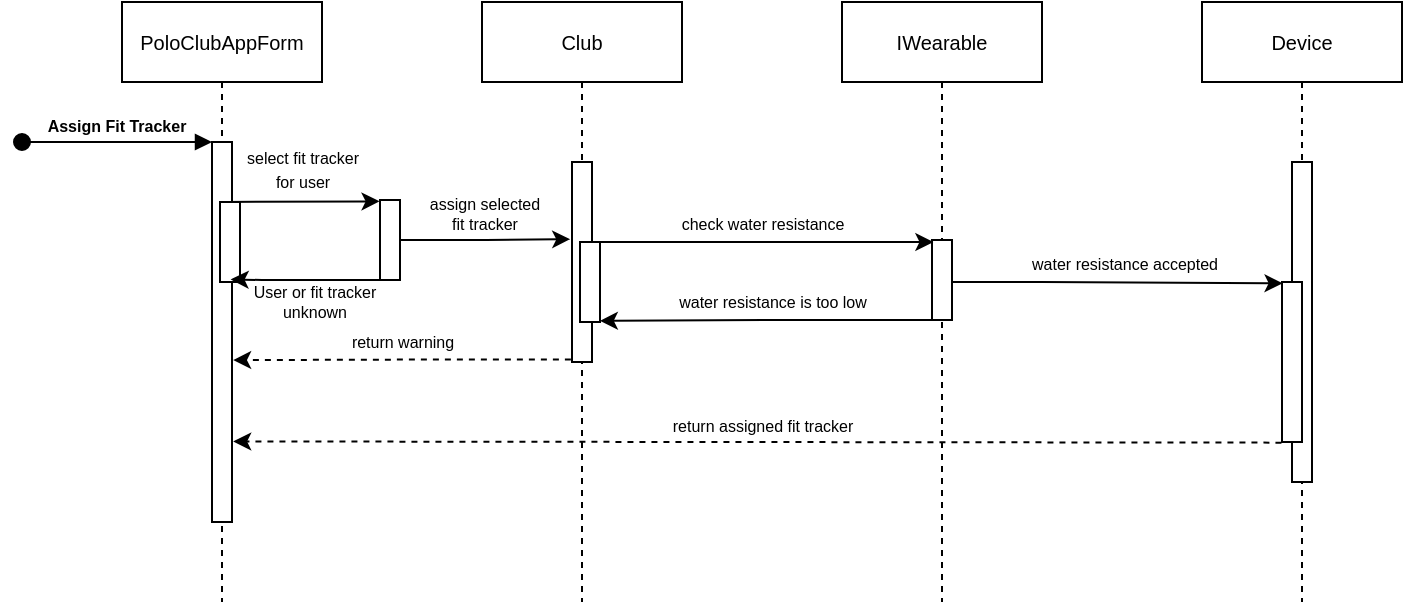 <mxfile version="17.4.0" type="device" pages="3"><diagram id="kgpKYQtTHZ0yAKxKKP6v" name="assign_fit_tracker"><mxGraphModel dx="716" dy="383" grid="1" gridSize="10" guides="1" tooltips="1" connect="1" arrows="1" fold="1" page="1" pageScale="1" pageWidth="850" pageHeight="1100" math="0" shadow="0"><root><mxCell id="0"/><mxCell id="1" parent="0"/><mxCell id="gGYZm13FPKgIgu2Vc9UX-5" value="" style="endArrow=classic;html=1;rounded=0;fontSize=10;entryX=-0.023;entryY=0.017;entryDx=0;entryDy=0;entryPerimeter=0;" parent="1" target="3nuBFxr9cyL0pnOWT2aG-4" edge="1"><mxGeometry width="50" height="50" relative="1" as="geometry"><mxPoint x="170" y="180" as="sourcePoint"/><mxPoint x="230" y="180" as="targetPoint"/></mxGeometry></mxCell><mxCell id="gGYZm13FPKgIgu2Vc9UX-8" value="&lt;font style=&quot;font-size: 8px&quot;&gt;select fit tracker&lt;br&gt;for user&lt;/font&gt;" style="edgeLabel;html=1;align=center;verticalAlign=middle;resizable=0;points=[];fontSize=10;" parent="gGYZm13FPKgIgu2Vc9UX-5" vertex="1" connectable="0"><mxGeometry x="-0.211" y="-2" relative="1" as="geometry"><mxPoint x="9" y="-19" as="offset"/></mxGeometry></mxCell><mxCell id="3nuBFxr9cyL0pnOWT2aG-1" value="PoloClubAppForm" style="shape=umlLifeline;perimeter=lifelinePerimeter;container=1;collapsible=0;recursiveResize=0;rounded=0;shadow=0;strokeWidth=1;fontSize=10;" parent="1" vertex="1"><mxGeometry x="120" y="80" width="100" height="300" as="geometry"/></mxCell><mxCell id="3nuBFxr9cyL0pnOWT2aG-2" value="" style="points=[];perimeter=orthogonalPerimeter;rounded=0;shadow=0;strokeWidth=1;" parent="3nuBFxr9cyL0pnOWT2aG-1" vertex="1"><mxGeometry x="45" y="70" width="10" height="190" as="geometry"/></mxCell><mxCell id="3nuBFxr9cyL0pnOWT2aG-3" value="Assign Fit Tracker" style="verticalAlign=bottom;startArrow=oval;endArrow=block;startSize=8;shadow=0;strokeWidth=1;fontSize=8;fontStyle=1" parent="3nuBFxr9cyL0pnOWT2aG-1" target="3nuBFxr9cyL0pnOWT2aG-2" edge="1"><mxGeometry relative="1" as="geometry"><mxPoint x="-50" y="70" as="sourcePoint"/></mxGeometry></mxCell><mxCell id="gGYZm13FPKgIgu2Vc9UX-11" value="" style="points=[];perimeter=orthogonalPerimeter;rounded=0;shadow=0;strokeWidth=1;" parent="3nuBFxr9cyL0pnOWT2aG-1" vertex="1"><mxGeometry x="49" y="100" width="10" height="40" as="geometry"/></mxCell><mxCell id="3nuBFxr9cyL0pnOWT2aG-5" value="Club" style="shape=umlLifeline;perimeter=lifelinePerimeter;container=1;collapsible=0;recursiveResize=0;rounded=0;shadow=0;strokeWidth=1;fontSize=10;" parent="1" vertex="1"><mxGeometry x="300" y="80" width="100" height="300" as="geometry"/></mxCell><mxCell id="3nuBFxr9cyL0pnOWT2aG-6" value="" style="points=[];perimeter=orthogonalPerimeter;rounded=0;shadow=0;strokeWidth=1;" parent="3nuBFxr9cyL0pnOWT2aG-5" vertex="1"><mxGeometry x="45" y="80" width="10" height="100" as="geometry"/></mxCell><mxCell id="gGYZm13FPKgIgu2Vc9UX-12" value="" style="points=[];perimeter=orthogonalPerimeter;rounded=0;shadow=0;strokeWidth=1;" parent="3nuBFxr9cyL0pnOWT2aG-5" vertex="1"><mxGeometry x="49" y="120" width="10" height="40" as="geometry"/></mxCell><mxCell id="gGYZm13FPKgIgu2Vc9UX-1" value="IWearable" style="shape=umlLifeline;perimeter=lifelinePerimeter;container=1;collapsible=0;recursiveResize=0;rounded=0;shadow=0;strokeWidth=1;fontSize=10;" parent="1" vertex="1"><mxGeometry x="480" y="80" width="100" height="300" as="geometry"/></mxCell><mxCell id="gGYZm13FPKgIgu2Vc9UX-2" value="" style="points=[];perimeter=orthogonalPerimeter;rounded=0;shadow=0;strokeWidth=1;" parent="gGYZm13FPKgIgu2Vc9UX-1" vertex="1"><mxGeometry x="45" y="119" width="10" height="40" as="geometry"/></mxCell><mxCell id="gGYZm13FPKgIgu2Vc9UX-3" value="Device" style="shape=umlLifeline;perimeter=lifelinePerimeter;container=1;collapsible=0;recursiveResize=0;rounded=0;shadow=0;strokeWidth=1;fontSize=10;" parent="1" vertex="1"><mxGeometry x="660" y="80" width="100" height="300" as="geometry"/></mxCell><mxCell id="gGYZm13FPKgIgu2Vc9UX-4" value="" style="points=[];perimeter=orthogonalPerimeter;rounded=0;shadow=0;strokeWidth=1;" parent="gGYZm13FPKgIgu2Vc9UX-3" vertex="1"><mxGeometry x="45" y="80" width="10" height="160" as="geometry"/></mxCell><mxCell id="nQqXPWXL2ZyNalBHMBf4-2" value="" style="points=[];perimeter=orthogonalPerimeter;rounded=0;shadow=0;strokeWidth=1;" vertex="1" parent="gGYZm13FPKgIgu2Vc9UX-3"><mxGeometry x="40" y="140" width="10" height="80" as="geometry"/></mxCell><mxCell id="gGYZm13FPKgIgu2Vc9UX-6" value="" style="edgeStyle=orthogonalEdgeStyle;rounded=0;orthogonalLoop=1;jettySize=auto;html=1;fontSize=10;entryX=-0.09;entryY=0.386;entryDx=0;entryDy=0;entryPerimeter=0;" parent="1" source="3nuBFxr9cyL0pnOWT2aG-4" target="3nuBFxr9cyL0pnOWT2aG-6" edge="1"><mxGeometry relative="1" as="geometry"><mxPoint x="320" y="199" as="targetPoint"/><Array as="points"/></mxGeometry></mxCell><mxCell id="gGYZm13FPKgIgu2Vc9UX-9" value="assign selected&lt;br&gt;fit tracker" style="edgeLabel;html=1;align=center;verticalAlign=middle;resizable=0;points=[];fontSize=8;" parent="gGYZm13FPKgIgu2Vc9UX-6" vertex="1" connectable="0"><mxGeometry x="-0.278" y="1" relative="1" as="geometry"><mxPoint x="11" y="-12" as="offset"/></mxGeometry></mxCell><mxCell id="gGYZm13FPKgIgu2Vc9UX-7" value="" style="edgeStyle=orthogonalEdgeStyle;rounded=0;orthogonalLoop=1;jettySize=auto;html=1;fontSize=10;entryX=0.931;entryY=0.367;entryDx=0;entryDy=0;entryPerimeter=0;" parent="1" edge="1"><mxGeometry relative="1" as="geometry"><mxPoint x="250" y="219" as="sourcePoint"/><mxPoint x="174.31" y="218.73" as="targetPoint"/><Array as="points"><mxPoint x="190" y="219"/><mxPoint x="190" y="219"/></Array></mxGeometry></mxCell><mxCell id="gGYZm13FPKgIgu2Vc9UX-10" value="User or fit tracker&lt;br&gt;unknown" style="edgeLabel;html=1;align=center;verticalAlign=middle;resizable=0;points=[];fontSize=8;" parent="gGYZm13FPKgIgu2Vc9UX-7" vertex="1" connectable="0"><mxGeometry x="-0.236" relative="1" as="geometry"><mxPoint x="-5" y="11" as="offset"/></mxGeometry></mxCell><mxCell id="3nuBFxr9cyL0pnOWT2aG-4" value="" style="points=[];perimeter=orthogonalPerimeter;rounded=0;shadow=0;strokeWidth=1;" parent="1" vertex="1"><mxGeometry x="249" y="179" width="10" height="40" as="geometry"/></mxCell><mxCell id="gGYZm13FPKgIgu2Vc9UX-13" style="edgeStyle=orthogonalEdgeStyle;rounded=0;orthogonalLoop=1;jettySize=auto;html=1;fontSize=8;entryX=0.069;entryY=0.262;entryDx=0;entryDy=0;entryPerimeter=0;" parent="1" edge="1"><mxGeometry relative="1" as="geometry"><mxPoint x="359" y="209" as="sourcePoint"/><mxPoint x="525.69" y="199.48" as="targetPoint"/><Array as="points"><mxPoint x="359" y="200"/><mxPoint x="526" y="200"/></Array></mxGeometry></mxCell><mxCell id="nQqXPWXL2ZyNalBHMBf4-1" value="check water resistance" style="edgeLabel;html=1;align=center;verticalAlign=middle;resizable=0;points=[];fontSize=8;" vertex="1" connectable="0" parent="gGYZm13FPKgIgu2Vc9UX-13"><mxGeometry x="-0.244" relative="1" as="geometry"><mxPoint x="23" y="-9" as="offset"/></mxGeometry></mxCell><mxCell id="gGYZm13FPKgIgu2Vc9UX-14" style="edgeStyle=orthogonalEdgeStyle;rounded=0;orthogonalLoop=1;jettySize=auto;html=1;entryX=0.992;entryY=0.985;entryDx=0;entryDy=0;entryPerimeter=0;fontSize=8;" parent="1" source="gGYZm13FPKgIgu2Vc9UX-2" target="gGYZm13FPKgIgu2Vc9UX-12" edge="1"><mxGeometry relative="1" as="geometry"><Array as="points"><mxPoint x="442" y="239"/><mxPoint x="359" y="240"/></Array></mxGeometry></mxCell><mxCell id="nQqXPWXL2ZyNalBHMBf4-3" value="water resistance is too low" style="edgeLabel;html=1;align=center;verticalAlign=middle;resizable=0;points=[];fontSize=8;" vertex="1" connectable="0" parent="gGYZm13FPKgIgu2Vc9UX-14"><mxGeometry x="-0.094" y="-2" relative="1" as="geometry"><mxPoint x="-5" y="-7" as="offset"/></mxGeometry></mxCell><mxCell id="gGYZm13FPKgIgu2Vc9UX-15" style="edgeStyle=orthogonalEdgeStyle;rounded=0;orthogonalLoop=1;jettySize=auto;html=1;fontSize=8;entryX=0.028;entryY=0.008;entryDx=0;entryDy=0;entryPerimeter=0;" parent="1" source="gGYZm13FPKgIgu2Vc9UX-2" target="nQqXPWXL2ZyNalBHMBf4-2" edge="1"><mxGeometry relative="1" as="geometry"><Array as="points"><mxPoint x="580" y="220"/><mxPoint x="580" y="220"/></Array><mxPoint x="650" y="220" as="targetPoint"/></mxGeometry></mxCell><mxCell id="nQqXPWXL2ZyNalBHMBf4-5" value="water resistance accepted" style="edgeLabel;html=1;align=center;verticalAlign=middle;resizable=0;points=[];fontSize=8;" vertex="1" connectable="0" parent="gGYZm13FPKgIgu2Vc9UX-15"><mxGeometry x="0.322" relative="1" as="geometry"><mxPoint x="-24" y="-10" as="offset"/></mxGeometry></mxCell><mxCell id="nQqXPWXL2ZyNalBHMBf4-4" style="edgeStyle=orthogonalEdgeStyle;rounded=0;orthogonalLoop=1;jettySize=auto;html=1;fontSize=8;exitX=-0.028;exitY=1.004;exitDx=0;exitDy=0;exitPerimeter=0;dashed=1;entryX=1.059;entryY=0.788;entryDx=0;entryDy=0;entryPerimeter=0;" edge="1" parent="1" target="3nuBFxr9cyL0pnOWT2aG-2"><mxGeometry relative="1" as="geometry"><mxPoint x="699.72" y="300.32" as="sourcePoint"/><mxPoint x="200" y="300" as="targetPoint"/><Array as="points"><mxPoint x="680" y="300"/></Array></mxGeometry></mxCell><mxCell id="nQqXPWXL2ZyNalBHMBf4-8" value="return assigned fit tracker" style="edgeLabel;html=1;align=center;verticalAlign=middle;resizable=0;points=[];fontSize=8;" vertex="1" connectable="0" parent="nQqXPWXL2ZyNalBHMBf4-4"><mxGeometry x="-0.05" relative="1" as="geometry"><mxPoint x="-11" y="-8" as="offset"/></mxGeometry></mxCell><mxCell id="nQqXPWXL2ZyNalBHMBf4-6" style="edgeStyle=orthogonalEdgeStyle;rounded=0;orthogonalLoop=1;jettySize=auto;html=1;dashed=1;fontSize=8;exitX=-0.056;exitY=0.988;exitDx=0;exitDy=0;exitPerimeter=0;entryX=1.056;entryY=0.574;entryDx=0;entryDy=0;entryPerimeter=0;" edge="1" parent="1" source="3nuBFxr9cyL0pnOWT2aG-6" target="3nuBFxr9cyL0pnOWT2aG-2"><mxGeometry relative="1" as="geometry"><mxPoint x="300" y="259" as="sourcePoint"/><mxPoint x="200" y="259" as="targetPoint"/><Array as="points"/></mxGeometry></mxCell><mxCell id="nQqXPWXL2ZyNalBHMBf4-7" value="return warning" style="edgeLabel;html=1;align=center;verticalAlign=middle;resizable=0;points=[];fontSize=8;" vertex="1" connectable="0" parent="nQqXPWXL2ZyNalBHMBf4-6"><mxGeometry x="0.095" relative="1" as="geometry"><mxPoint x="8" y="-9" as="offset"/></mxGeometry></mxCell></root></mxGraphModel></diagram><diagram id="_b9sAz20lHcBFDIucbp7" name="add_fit_tracker"><mxGraphModel dx="593" dy="318" grid="1" gridSize="10" guides="1" tooltips="1" connect="1" arrows="1" fold="1" page="1" pageScale="1" pageWidth="850" pageHeight="1100" math="0" shadow="0"><root><mxCell id="0"/><mxCell id="1" parent="0"/><mxCell id="rkxVMoxz8-TsGbngXhpA-3" value="PoloClubAppForm" style="shape=umlLifeline;perimeter=lifelinePerimeter;container=1;collapsible=0;recursiveResize=0;rounded=0;shadow=0;strokeWidth=1;fontSize=10;" vertex="1" parent="1"><mxGeometry x="120" y="80" width="100" height="300" as="geometry"/></mxCell><mxCell id="rkxVMoxz8-TsGbngXhpA-4" value="" style="points=[];perimeter=orthogonalPerimeter;rounded=0;shadow=0;strokeWidth=1;" vertex="1" parent="rkxVMoxz8-TsGbngXhpA-3"><mxGeometry x="45" y="70" width="10" height="190" as="geometry"/></mxCell><mxCell id="rkxVMoxz8-TsGbngXhpA-5" value="Add Fit Tracker" style="verticalAlign=bottom;startArrow=oval;endArrow=block;startSize=8;shadow=0;strokeWidth=1;" edge="1" parent="rkxVMoxz8-TsGbngXhpA-3" target="rkxVMoxz8-TsGbngXhpA-4"><mxGeometry relative="1" as="geometry"><mxPoint x="-50" y="70" as="sourcePoint"/></mxGeometry></mxCell><mxCell id="rkxVMoxz8-TsGbngXhpA-6" value="" style="points=[];perimeter=orthogonalPerimeter;rounded=0;shadow=0;strokeWidth=1;" vertex="1" parent="rkxVMoxz8-TsGbngXhpA-3"><mxGeometry x="49" y="80" width="10" height="60" as="geometry"/></mxCell><mxCell id="rkxVMoxz8-TsGbngXhpA-7" value="Club" style="shape=umlLifeline;perimeter=lifelinePerimeter;container=1;collapsible=0;recursiveResize=0;rounded=0;shadow=0;strokeWidth=1;fontSize=10;" vertex="1" parent="1"><mxGeometry x="300" y="80" width="100" height="300" as="geometry"/></mxCell><mxCell id="rkxVMoxz8-TsGbngXhpA-8" value="" style="points=[];perimeter=orthogonalPerimeter;rounded=0;shadow=0;strokeWidth=1;" vertex="1" parent="rkxVMoxz8-TsGbngXhpA-7"><mxGeometry x="45" y="80" width="10" height="160" as="geometry"/></mxCell><mxCell id="rkxVMoxz8-TsGbngXhpA-9" value="" style="points=[];perimeter=orthogonalPerimeter;rounded=0;shadow=0;strokeWidth=1;" vertex="1" parent="rkxVMoxz8-TsGbngXhpA-7"><mxGeometry x="49" y="110" width="10" height="50" as="geometry"/></mxCell><mxCell id="rkxVMoxz8-TsGbngXhpA-10" value="Device" style="shape=umlLifeline;perimeter=lifelinePerimeter;container=1;collapsible=0;recursiveResize=0;rounded=0;shadow=0;strokeWidth=1;fontSize=10;" vertex="1" parent="1"><mxGeometry x="480" y="80" width="100" height="300" as="geometry"/></mxCell><mxCell id="rkxVMoxz8-TsGbngXhpA-11" value="" style="points=[];perimeter=orthogonalPerimeter;rounded=0;shadow=0;strokeWidth=1;" vertex="1" parent="rkxVMoxz8-TsGbngXhpA-10"><mxGeometry x="45" y="110" width="10" height="49" as="geometry"/></mxCell><mxCell id="rkxVMoxz8-TsGbngXhpA-19" style="edgeStyle=orthogonalEdgeStyle;rounded=0;orthogonalLoop=1;jettySize=auto;html=1;fontSize=8;entryX=0.02;entryY=-0.004;entryDx=0;entryDy=0;entryPerimeter=0;exitX=0.98;exitY=0.001;exitDx=0;exitDy=0;exitPerimeter=0;" edge="1" parent="1" source="rkxVMoxz8-TsGbngXhpA-9" target="rkxVMoxz8-TsGbngXhpA-11"><mxGeometry relative="1" as="geometry"><mxPoint x="359" y="209" as="sourcePoint"/><mxPoint x="525.69" y="199.48" as="targetPoint"/><Array as="points"><mxPoint x="525" y="190"/></Array></mxGeometry></mxCell><mxCell id="WjR8zdQIv6WFIkkZ8FOU-1" value="Add Device by ID" style="edgeLabel;html=1;align=center;verticalAlign=middle;resizable=0;points=[];" vertex="1" connectable="0" parent="rkxVMoxz8-TsGbngXhpA-19"><mxGeometry x="-0.064" relative="1" as="geometry"><mxPoint x="3" y="-10" as="offset"/></mxGeometry></mxCell><mxCell id="rkxVMoxz8-TsGbngXhpA-20" style="edgeStyle=orthogonalEdgeStyle;rounded=0;orthogonalLoop=1;jettySize=auto;html=1;entryX=0.992;entryY=0.985;entryDx=0;entryDy=0;entryPerimeter=0;fontSize=8;dashed=1;" edge="1" parent="1" source="rkxVMoxz8-TsGbngXhpA-11" target="rkxVMoxz8-TsGbngXhpA-9"><mxGeometry relative="1" as="geometry"><Array as="points"><mxPoint x="442" y="239"/><mxPoint x="359" y="240"/></Array></mxGeometry></mxCell><mxCell id="WjR8zdQIv6WFIkkZ8FOU-2" value="Return Device To List" style="edgeLabel;html=1;align=center;verticalAlign=middle;resizable=0;points=[];" vertex="1" connectable="0" parent="rkxVMoxz8-TsGbngXhpA-20"><mxGeometry x="-0.12" y="-2" relative="1" as="geometry"><mxPoint x="-12" y="-7" as="offset"/></mxGeometry></mxCell><mxCell id="lJwEn_TRwA-nBZG9O4DM-1" style="edgeStyle=orthogonalEdgeStyle;rounded=0;orthogonalLoop=1;jettySize=auto;html=1;exitX=1.103;exitY=0.494;exitDx=0;exitDy=0;exitPerimeter=0;" edge="1" parent="1" source="rkxVMoxz8-TsGbngXhpA-6"><mxGeometry relative="1" as="geometry"><mxPoint x="190" y="190" as="sourcePoint"/><mxPoint x="345" y="190" as="targetPoint"/><Array as="points"><mxPoint x="345" y="190"/></Array></mxGeometry></mxCell><mxCell id="lJwEn_TRwA-nBZG9O4DM-2" value="Generate Fit Tracker" style="edgeLabel;html=1;align=center;verticalAlign=middle;resizable=0;points=[];" vertex="1" connectable="0" parent="lJwEn_TRwA-nBZG9O4DM-1"><mxGeometry x="-0.243" relative="1" as="geometry"><mxPoint x="18" y="-11" as="offset"/></mxGeometry></mxCell></root></mxGraphModel></diagram><diagram id="HSeQJqZurg70fW_0krwn" name="generate_report"><mxGraphModel dx="716" dy="383" grid="1" gridSize="10" guides="1" tooltips="1" connect="1" arrows="1" fold="1" page="1" pageScale="1" pageWidth="850" pageHeight="1100" math="0" shadow="0"><root><mxCell id="0"/><mxCell id="1" parent="0"/><mxCell id="_jbg9u4-Comb0HzCpoFQ-1" value="" style="endArrow=classic;html=1;rounded=0;fontSize=10;entryX=-0.023;entryY=0.017;entryDx=0;entryDy=0;entryPerimeter=0;" edge="1" parent="1" target="_jbg9u4-Comb0HzCpoFQ-19"><mxGeometry width="50" height="50" relative="1" as="geometry"><mxPoint x="170.0" y="180" as="sourcePoint"/><mxPoint x="230" y="180" as="targetPoint"/></mxGeometry></mxCell><mxCell id="_jbg9u4-Comb0HzCpoFQ-2" value="&lt;span style=&quot;font-size: 8px&quot;&gt;check user name&lt;/span&gt;" style="edgeLabel;html=1;align=center;verticalAlign=middle;resizable=0;points=[];fontSize=10;" vertex="1" connectable="0" parent="_jbg9u4-Comb0HzCpoFQ-1"><mxGeometry x="-0.211" y="-2" relative="1" as="geometry"><mxPoint x="9" y="-19" as="offset"/></mxGeometry></mxCell><mxCell id="_jbg9u4-Comb0HzCpoFQ-3" value="PoloClubAppForm" style="shape=umlLifeline;perimeter=lifelinePerimeter;container=1;collapsible=0;recursiveResize=0;rounded=0;shadow=0;strokeWidth=1;fontSize=10;" vertex="1" parent="1"><mxGeometry x="120" y="80" width="100" height="300" as="geometry"/></mxCell><mxCell id="_jbg9u4-Comb0HzCpoFQ-4" value="" style="points=[];perimeter=orthogonalPerimeter;rounded=0;shadow=0;strokeWidth=1;" vertex="1" parent="_jbg9u4-Comb0HzCpoFQ-3"><mxGeometry x="45" y="70" width="10" height="190" as="geometry"/></mxCell><mxCell id="_jbg9u4-Comb0HzCpoFQ-5" value="Generate Report" style="verticalAlign=bottom;startArrow=oval;endArrow=block;startSize=8;shadow=0;strokeWidth=1;fontSize=8;fontStyle=1" edge="1" parent="_jbg9u4-Comb0HzCpoFQ-3" target="_jbg9u4-Comb0HzCpoFQ-4"><mxGeometry relative="1" as="geometry"><mxPoint x="-50" y="70" as="sourcePoint"/></mxGeometry></mxCell><mxCell id="_jbg9u4-Comb0HzCpoFQ-6" value="" style="points=[];perimeter=orthogonalPerimeter;rounded=0;shadow=0;strokeWidth=1;" vertex="1" parent="_jbg9u4-Comb0HzCpoFQ-3"><mxGeometry x="49" y="100" width="10" height="40" as="geometry"/></mxCell><mxCell id="_jbg9u4-Comb0HzCpoFQ-7" value="Club" style="shape=umlLifeline;perimeter=lifelinePerimeter;container=1;collapsible=0;recursiveResize=0;rounded=0;shadow=0;strokeWidth=1;fontSize=10;" vertex="1" parent="1"><mxGeometry x="300" y="80" width="100" height="300" as="geometry"/></mxCell><mxCell id="_jbg9u4-Comb0HzCpoFQ-8" value="" style="points=[];perimeter=orthogonalPerimeter;rounded=0;shadow=0;strokeWidth=1;" vertex="1" parent="_jbg9u4-Comb0HzCpoFQ-7"><mxGeometry x="45" y="80" width="10" height="160" as="geometry"/></mxCell><mxCell id="_jbg9u4-Comb0HzCpoFQ-9" value="" style="points=[];perimeter=orthogonalPerimeter;rounded=0;shadow=0;strokeWidth=1;" vertex="1" parent="_jbg9u4-Comb0HzCpoFQ-7"><mxGeometry x="49" y="120" width="10" height="40" as="geometry"/></mxCell><mxCell id="_jbg9u4-Comb0HzCpoFQ-30" value="" style="points=[];perimeter=orthogonalPerimeter;rounded=0;shadow=0;strokeWidth=1;" vertex="1" parent="_jbg9u4-Comb0HzCpoFQ-7"><mxGeometry x="39" y="120" width="10" height="60" as="geometry"/></mxCell><mxCell id="_jbg9u4-Comb0HzCpoFQ-10" value="IWearable" style="shape=umlLifeline;perimeter=lifelinePerimeter;container=1;collapsible=0;recursiveResize=0;rounded=0;shadow=0;strokeWidth=1;fontSize=10;" vertex="1" parent="1"><mxGeometry x="480" y="80" width="100" height="300" as="geometry"/></mxCell><mxCell id="_jbg9u4-Comb0HzCpoFQ-11" value="" style="points=[];perimeter=orthogonalPerimeter;rounded=0;shadow=0;strokeWidth=1;" vertex="1" parent="_jbg9u4-Comb0HzCpoFQ-10"><mxGeometry x="45" y="119" width="10" height="40" as="geometry"/></mxCell><mxCell id="_jbg9u4-Comb0HzCpoFQ-12" value="Device" style="shape=umlLifeline;perimeter=lifelinePerimeter;container=1;collapsible=0;recursiveResize=0;rounded=0;shadow=0;strokeWidth=1;fontSize=10;" vertex="1" parent="1"><mxGeometry x="660" y="80" width="100" height="300" as="geometry"/></mxCell><mxCell id="_jbg9u4-Comb0HzCpoFQ-13" value="" style="points=[];perimeter=orthogonalPerimeter;rounded=0;shadow=0;strokeWidth=1;" vertex="1" parent="_jbg9u4-Comb0HzCpoFQ-12"><mxGeometry x="45" y="80" width="10" height="160" as="geometry"/></mxCell><mxCell id="_jbg9u4-Comb0HzCpoFQ-14" value="" style="points=[];perimeter=orthogonalPerimeter;rounded=0;shadow=0;strokeWidth=1;" vertex="1" parent="_jbg9u4-Comb0HzCpoFQ-12"><mxGeometry x="40" y="140" width="10" height="80" as="geometry"/></mxCell><mxCell id="_jbg9u4-Comb0HzCpoFQ-15" value="" style="edgeStyle=orthogonalEdgeStyle;rounded=0;orthogonalLoop=1;jettySize=auto;html=1;fontSize=10;" edge="1" parent="1" source="_jbg9u4-Comb0HzCpoFQ-19"><mxGeometry relative="1" as="geometry"><mxPoint x="344" y="199" as="targetPoint"/><Array as="points"><mxPoint x="344" y="199"/></Array></mxGeometry></mxCell><mxCell id="_jbg9u4-Comb0HzCpoFQ-16" value="check device by&lt;br&gt;user name" style="edgeLabel;html=1;align=center;verticalAlign=middle;resizable=0;points=[];fontSize=8;" vertex="1" connectable="0" parent="_jbg9u4-Comb0HzCpoFQ-15"><mxGeometry x="-0.278" y="1" relative="1" as="geometry"><mxPoint x="11" y="-12" as="offset"/></mxGeometry></mxCell><mxCell id="_jbg9u4-Comb0HzCpoFQ-17" value="" style="edgeStyle=orthogonalEdgeStyle;rounded=0;orthogonalLoop=1;jettySize=auto;html=1;fontSize=10;entryX=0.931;entryY=0.367;entryDx=0;entryDy=0;entryPerimeter=0;dashed=1;" edge="1" parent="1"><mxGeometry relative="1" as="geometry"><mxPoint x="250.0" y="219" as="sourcePoint"/><mxPoint x="174.31" y="218.73" as="targetPoint"/><Array as="points"><mxPoint x="190" y="219"/><mxPoint x="190" y="219"/></Array></mxGeometry></mxCell><mxCell id="_jbg9u4-Comb0HzCpoFQ-18" value="username empty&lt;br&gt;warning" style="edgeLabel;html=1;align=center;verticalAlign=middle;resizable=0;points=[];fontSize=8;" vertex="1" connectable="0" parent="_jbg9u4-Comb0HzCpoFQ-17"><mxGeometry x="-0.236" relative="1" as="geometry"><mxPoint x="-5" y="11" as="offset"/></mxGeometry></mxCell><mxCell id="_jbg9u4-Comb0HzCpoFQ-19" value="" style="points=[];perimeter=orthogonalPerimeter;rounded=0;shadow=0;strokeWidth=1;" vertex="1" parent="1"><mxGeometry x="249" y="179" width="10" height="40" as="geometry"/></mxCell><mxCell id="_jbg9u4-Comb0HzCpoFQ-20" style="edgeStyle=orthogonalEdgeStyle;rounded=0;orthogonalLoop=1;jettySize=auto;html=1;fontSize=8;entryX=0.069;entryY=0.262;entryDx=0;entryDy=0;entryPerimeter=0;" edge="1" parent="1"><mxGeometry relative="1" as="geometry"><mxPoint x="359" y="209" as="sourcePoint"/><mxPoint x="525.69" y="199.48" as="targetPoint"/><Array as="points"><mxPoint x="359" y="200"/><mxPoint x="526" y="200"/></Array></mxGeometry></mxCell><mxCell id="_jbg9u4-Comb0HzCpoFQ-21" value="check assigned device" style="edgeLabel;html=1;align=center;verticalAlign=middle;resizable=0;points=[];fontSize=8;" vertex="1" connectable="0" parent="_jbg9u4-Comb0HzCpoFQ-20"><mxGeometry x="-0.244" relative="1" as="geometry"><mxPoint x="23" y="-9" as="offset"/></mxGeometry></mxCell><mxCell id="_jbg9u4-Comb0HzCpoFQ-22" style="edgeStyle=orthogonalEdgeStyle;rounded=0;orthogonalLoop=1;jettySize=auto;html=1;entryX=0.992;entryY=0.985;entryDx=0;entryDy=0;entryPerimeter=0;fontSize=8;" edge="1" parent="1" source="_jbg9u4-Comb0HzCpoFQ-11" target="_jbg9u4-Comb0HzCpoFQ-9"><mxGeometry relative="1" as="geometry"><Array as="points"><mxPoint x="442" y="239"/><mxPoint x="359" y="240"/></Array></mxGeometry></mxCell><mxCell id="_jbg9u4-Comb0HzCpoFQ-23" value="return assigned wearable device" style="edgeLabel;html=1;align=center;verticalAlign=middle;resizable=0;points=[];fontSize=8;" vertex="1" connectable="0" parent="_jbg9u4-Comb0HzCpoFQ-22"><mxGeometry x="-0.094" y="-2" relative="1" as="geometry"><mxPoint x="-5" y="-7" as="offset"/></mxGeometry></mxCell><mxCell id="_jbg9u4-Comb0HzCpoFQ-24" style="edgeStyle=orthogonalEdgeStyle;rounded=0;orthogonalLoop=1;jettySize=auto;html=1;fontSize=8;entryX=0.028;entryY=0.008;entryDx=0;entryDy=0;entryPerimeter=0;" edge="1" parent="1" source="_jbg9u4-Comb0HzCpoFQ-11" target="_jbg9u4-Comb0HzCpoFQ-14"><mxGeometry relative="1" as="geometry"><Array as="points"><mxPoint x="580" y="220"/><mxPoint x="580" y="220"/></Array><mxPoint x="650" y="220" as="targetPoint"/></mxGeometry></mxCell><mxCell id="_jbg9u4-Comb0HzCpoFQ-25" value="check assigned device" style="edgeLabel;html=1;align=center;verticalAlign=middle;resizable=0;points=[];fontSize=8;" vertex="1" connectable="0" parent="_jbg9u4-Comb0HzCpoFQ-24"><mxGeometry x="0.322" relative="1" as="geometry"><mxPoint x="-24" y="-10" as="offset"/></mxGeometry></mxCell><mxCell id="_jbg9u4-Comb0HzCpoFQ-26" style="edgeStyle=orthogonalEdgeStyle;rounded=0;orthogonalLoop=1;jettySize=auto;html=1;fontSize=8;exitX=-0.028;exitY=1.004;exitDx=0;exitDy=0;exitPerimeter=0;dashed=1;entryX=1.1;entryY=0.88;entryDx=0;entryDy=0;entryPerimeter=0;" edge="1" parent="1" target="_jbg9u4-Comb0HzCpoFQ-8"><mxGeometry relative="1" as="geometry"><mxPoint x="699.72" y="300.32" as="sourcePoint"/><mxPoint x="360" y="300" as="targetPoint"/><Array as="points"><mxPoint x="440" y="300"/></Array></mxGeometry></mxCell><mxCell id="_jbg9u4-Comb0HzCpoFQ-27" value="return assigned device" style="edgeLabel;html=1;align=center;verticalAlign=middle;resizable=0;points=[];fontSize=8;" vertex="1" connectable="0" parent="_jbg9u4-Comb0HzCpoFQ-26"><mxGeometry x="-0.05" relative="1" as="geometry"><mxPoint x="-11" y="-8" as="offset"/></mxGeometry></mxCell><mxCell id="_jbg9u4-Comb0HzCpoFQ-28" style="edgeStyle=orthogonalEdgeStyle;rounded=0;orthogonalLoop=1;jettySize=auto;html=1;dashed=1;fontSize=8;entryX=1.056;entryY=0.574;entryDx=0;entryDy=0;entryPerimeter=0;exitX=-0.066;exitY=0.982;exitDx=0;exitDy=0;exitPerimeter=0;" edge="1" parent="1" source="_jbg9u4-Comb0HzCpoFQ-30" target="_jbg9u4-Comb0HzCpoFQ-4"><mxGeometry relative="1" as="geometry"><mxPoint x="270" y="260" as="sourcePoint"/><mxPoint x="200" y="259" as="targetPoint"/><Array as="points"/></mxGeometry></mxCell><mxCell id="_jbg9u4-Comb0HzCpoFQ-29" value="return user has no device" style="edgeLabel;html=1;align=center;verticalAlign=middle;resizable=0;points=[];fontSize=8;" vertex="1" connectable="0" parent="_jbg9u4-Comb0HzCpoFQ-28"><mxGeometry x="0.095" relative="1" as="geometry"><mxPoint x="31" y="-9" as="offset"/></mxGeometry></mxCell><mxCell id="_jbg9u4-Comb0HzCpoFQ-31" style="edgeStyle=orthogonalEdgeStyle;rounded=0;orthogonalLoop=1;jettySize=auto;html=1;dashed=1;fontSize=8;exitX=0.052;exitY=1.002;exitDx=0;exitDy=0;exitPerimeter=0;entryX=1.169;entryY=0.893;entryDx=0;entryDy=0;entryPerimeter=0;" edge="1" parent="1" source="_jbg9u4-Comb0HzCpoFQ-8" target="_jbg9u4-Comb0HzCpoFQ-4"><mxGeometry relative="1" as="geometry"><mxPoint x="348.34" y="268.92" as="sourcePoint"/><mxPoint x="230" y="300" as="targetPoint"/><Array as="points"><mxPoint x="260" y="320"/></Array></mxGeometry></mxCell><mxCell id="_jbg9u4-Comb0HzCpoFQ-32" value="return generated report" style="edgeLabel;html=1;align=center;verticalAlign=middle;resizable=0;points=[];fontSize=8;" vertex="1" connectable="0" parent="_jbg9u4-Comb0HzCpoFQ-31"><mxGeometry x="0.095" relative="1" as="geometry"><mxPoint x="1" y="-10" as="offset"/></mxGeometry></mxCell></root></mxGraphModel></diagram></mxfile>